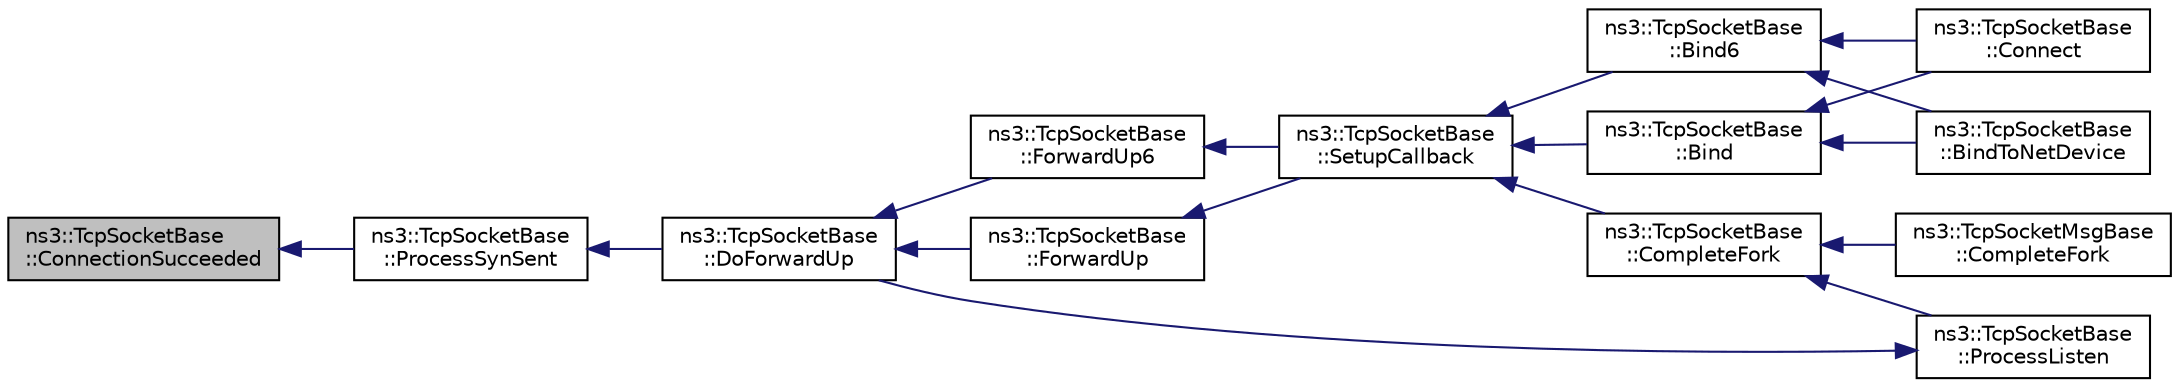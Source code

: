 digraph "ns3::TcpSocketBase::ConnectionSucceeded"
{
  edge [fontname="Helvetica",fontsize="10",labelfontname="Helvetica",labelfontsize="10"];
  node [fontname="Helvetica",fontsize="10",shape=record];
  rankdir="LR";
  Node1 [label="ns3::TcpSocketBase\l::ConnectionSucceeded",height=0.2,width=0.4,color="black", fillcolor="grey75", style="filled", fontcolor="black"];
  Node1 -> Node2 [dir="back",color="midnightblue",fontsize="10",style="solid"];
  Node2 [label="ns3::TcpSocketBase\l::ProcessSynSent",height=0.2,width=0.4,color="black", fillcolor="white", style="filled",URL="$d1/d45/classns3_1_1TcpSocketBase.html#a2e9b990c6a4d686291033a393290906b",tooltip="Received a packet upon SYN_SENT. "];
  Node2 -> Node3 [dir="back",color="midnightblue",fontsize="10",style="solid"];
  Node3 [label="ns3::TcpSocketBase\l::DoForwardUp",height=0.2,width=0.4,color="black", fillcolor="white", style="filled",URL="$d1/d45/classns3_1_1TcpSocketBase.html#ad5e7b21b9e9371bf9c19da5d3c56aac1",tooltip="Called by TcpSocketBase::ForwardUp{,6}(). "];
  Node3 -> Node4 [dir="back",color="midnightblue",fontsize="10",style="solid"];
  Node4 [label="ns3::TcpSocketBase\l::ForwardUp",height=0.2,width=0.4,color="black", fillcolor="white", style="filled",URL="$d1/d45/classns3_1_1TcpSocketBase.html#a2ebbcb9713facc9481341fcd972cdd82",tooltip="Called by the L3 protocol when it received a packet to pass on to TCP. "];
  Node4 -> Node5 [dir="back",color="midnightblue",fontsize="10",style="solid"];
  Node5 [label="ns3::TcpSocketBase\l::SetupCallback",height=0.2,width=0.4,color="black", fillcolor="white", style="filled",URL="$d1/d45/classns3_1_1TcpSocketBase.html#a18a50820f806878422527d507268c4ac",tooltip="Common part of the two Bind(), i.e. set callback and remembering local addr:port. ..."];
  Node5 -> Node6 [dir="back",color="midnightblue",fontsize="10",style="solid"];
  Node6 [label="ns3::TcpSocketBase\l::Bind",height=0.2,width=0.4,color="black", fillcolor="white", style="filled",URL="$d1/d45/classns3_1_1TcpSocketBase.html#a7a9a87b74c1ce59ac89df8d9221681dd",tooltip="Allocate a local IPv4 endpoint for this socket. "];
  Node6 -> Node7 [dir="back",color="midnightblue",fontsize="10",style="solid"];
  Node7 [label="ns3::TcpSocketBase\l::Connect",height=0.2,width=0.4,color="black", fillcolor="white", style="filled",URL="$d1/d45/classns3_1_1TcpSocketBase.html#aabd08c9eb0ee3c88c855eb7268e392bf",tooltip="Initiate a connection to a remote host. "];
  Node6 -> Node8 [dir="back",color="midnightblue",fontsize="10",style="solid"];
  Node8 [label="ns3::TcpSocketBase\l::BindToNetDevice",height=0.2,width=0.4,color="black", fillcolor="white", style="filled",URL="$d1/d45/classns3_1_1TcpSocketBase.html#a88b552dfa0a85e0224ed8a7dc140f190",tooltip="Bind a socket to specific device. "];
  Node5 -> Node9 [dir="back",color="midnightblue",fontsize="10",style="solid"];
  Node9 [label="ns3::TcpSocketBase\l::Bind6",height=0.2,width=0.4,color="black", fillcolor="white", style="filled",URL="$d1/d45/classns3_1_1TcpSocketBase.html#abe62bb701ac4f057199d5c34938a96a9",tooltip="Allocate a local IPv6 endpoint for this socket. "];
  Node9 -> Node7 [dir="back",color="midnightblue",fontsize="10",style="solid"];
  Node9 -> Node8 [dir="back",color="midnightblue",fontsize="10",style="solid"];
  Node5 -> Node10 [dir="back",color="midnightblue",fontsize="10",style="solid"];
  Node10 [label="ns3::TcpSocketBase\l::CompleteFork",height=0.2,width=0.4,color="black", fillcolor="white", style="filled",URL="$d1/d45/classns3_1_1TcpSocketBase.html#abba7d4c43acb3f9356e348b970a882fb",tooltip="Complete a connection by forking the socket. "];
  Node10 -> Node11 [dir="back",color="midnightblue",fontsize="10",style="solid"];
  Node11 [label="ns3::TcpSocketBase\l::ProcessListen",height=0.2,width=0.4,color="black", fillcolor="white", style="filled",URL="$d1/d45/classns3_1_1TcpSocketBase.html#adc3976e8b42e884f5d99def1d5e2647f",tooltip="Received a packet upon LISTEN state. "];
  Node11 -> Node3 [dir="back",color="midnightblue",fontsize="10",style="solid"];
  Node10 -> Node12 [dir="back",color="midnightblue",fontsize="10",style="solid"];
  Node12 [label="ns3::TcpSocketMsgBase\l::CompleteFork",height=0.2,width=0.4,color="black", fillcolor="white", style="filled",URL="$dd/d88/classns3_1_1TcpSocketMsgBase.html#a1509ce6df2f3e5384889f03b5de06a45",tooltip="Complete a connection by forking the socket. "];
  Node3 -> Node13 [dir="back",color="midnightblue",fontsize="10",style="solid"];
  Node13 [label="ns3::TcpSocketBase\l::ForwardUp6",height=0.2,width=0.4,color="black", fillcolor="white", style="filled",URL="$d1/d45/classns3_1_1TcpSocketBase.html#aa0cd34b3562685596b2c3fd1e6a42a6f",tooltip="Called by the L3 protocol when it received a packet to pass on to TCP. "];
  Node13 -> Node5 [dir="back",color="midnightblue",fontsize="10",style="solid"];
}
